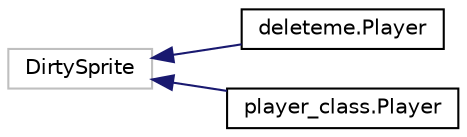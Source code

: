 digraph "Graphical Class Hierarchy"
{
 // LATEX_PDF_SIZE
  edge [fontname="Helvetica",fontsize="10",labelfontname="Helvetica",labelfontsize="10"];
  node [fontname="Helvetica",fontsize="10",shape=record];
  rankdir="LR";
  Node8 [label="DirtySprite",height=0.2,width=0.4,color="grey75", fillcolor="white", style="filled",tooltip=" "];
  Node8 -> Node0 [dir="back",color="midnightblue",fontsize="10",style="solid",fontname="Helvetica"];
  Node0 [label="deleteme.Player",height=0.2,width=0.4,color="black", fillcolor="white", style="filled",URL="$classdeleteme_1_1_player.html",tooltip=" "];
  Node8 -> Node10 [dir="back",color="midnightblue",fontsize="10",style="solid",fontname="Helvetica"];
  Node10 [label="player_class.Player",height=0.2,width=0.4,color="black", fillcolor="white", style="filled",URL="$classplayer__class_1_1_player.html",tooltip=" "];
}

